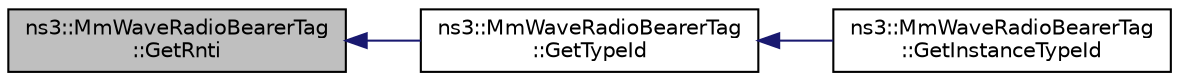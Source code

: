 digraph "ns3::MmWaveRadioBearerTag::GetRnti"
{
  edge [fontname="Helvetica",fontsize="10",labelfontname="Helvetica",labelfontsize="10"];
  node [fontname="Helvetica",fontsize="10",shape=record];
  rankdir="LR";
  Node1 [label="ns3::MmWaveRadioBearerTag\l::GetRnti",height=0.2,width=0.4,color="black", fillcolor="grey75", style="filled", fontcolor="black"];
  Node1 -> Node2 [dir="back",color="midnightblue",fontsize="10",style="solid"];
  Node2 [label="ns3::MmWaveRadioBearerTag\l::GetTypeId",height=0.2,width=0.4,color="black", fillcolor="white", style="filled",URL="$de/dbf/classns3_1_1MmWaveRadioBearerTag.html#aee59453d4e05aef90fa39f92c4e75708"];
  Node2 -> Node3 [dir="back",color="midnightblue",fontsize="10",style="solid"];
  Node3 [label="ns3::MmWaveRadioBearerTag\l::GetInstanceTypeId",height=0.2,width=0.4,color="black", fillcolor="white", style="filled",URL="$de/dbf/classns3_1_1MmWaveRadioBearerTag.html#ab246a30a3480933b43996fa268d4eeb3"];
}
